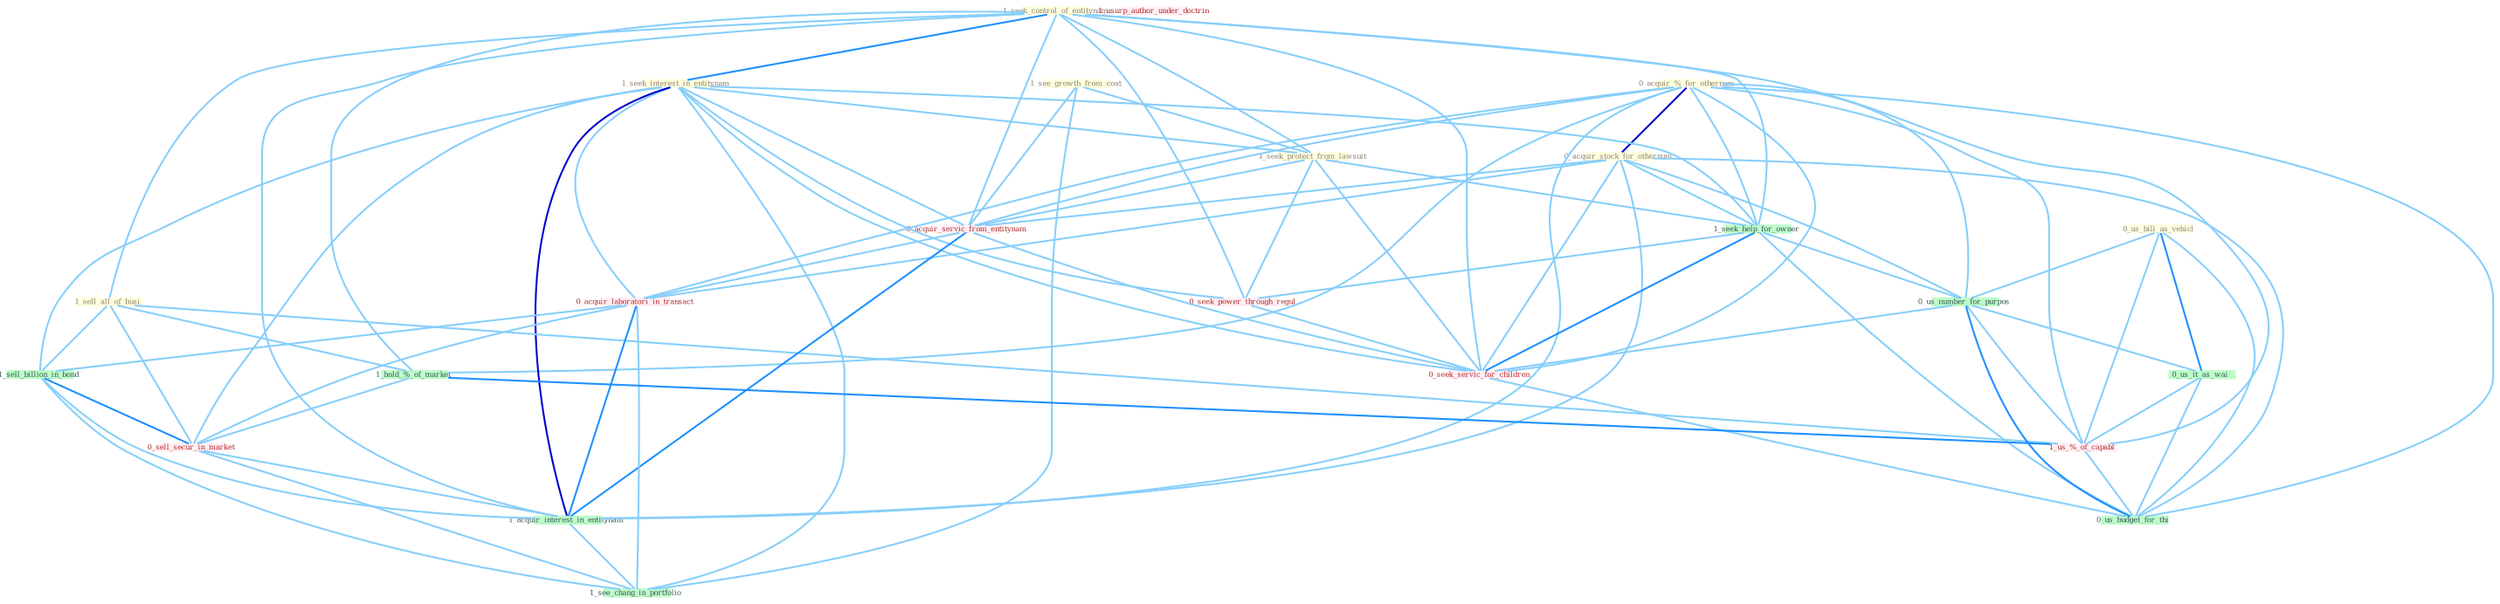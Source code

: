 Graph G{ 
    node
    [shape=polygon,style=filled,width=.5,height=.06,color="#BDFCC9",fixedsize=true,fontsize=4,
    fontcolor="#2f4f4f"];
    {node
    [color="#ffffe0", fontcolor="#8b7d6b"] "1_see_growth_from_coat " "1_seek_control_of_entitynam " "0_acquir_%_for_othernum " "1_seek_interest_in_entitynam " "0_acquir_stock_for_othernum " "1_sell_all_of_busi " "0_us_bill_as_vehicl " "1_seek_protect_from_lawsuit "}
{node [color="#fff0f5", fontcolor="#b22222"] "0_acquir_servic_from_entitynam " "0_seek_power_through_regul " "0_acquir_laboratori_in_transact " "1_usurp_author_under_doctrin " "1_us_%_of_capabl " "0_sell_secur_in_market " "0_seek_servic_for_children "}
edge [color="#B0E2FF"];

	"1_see_growth_from_coat " -- "1_seek_protect_from_lawsuit " [w="1", color="#87cefa" ];
	"1_see_growth_from_coat " -- "0_acquir_servic_from_entitynam " [w="1", color="#87cefa" ];
	"1_see_growth_from_coat " -- "1_see_chang_in_portfolio " [w="1", color="#87cefa" ];
	"1_seek_control_of_entitynam " -- "1_seek_interest_in_entitynam " [w="2", color="#1e90ff" , len=0.8];
	"1_seek_control_of_entitynam " -- "1_sell_all_of_busi " [w="1", color="#87cefa" ];
	"1_seek_control_of_entitynam " -- "1_seek_protect_from_lawsuit " [w="1", color="#87cefa" ];
	"1_seek_control_of_entitynam " -- "1_seek_help_for_owner " [w="1", color="#87cefa" ];
	"1_seek_control_of_entitynam " -- "0_acquir_servic_from_entitynam " [w="1", color="#87cefa" ];
	"1_seek_control_of_entitynam " -- "1_hold_%_of_market " [w="1", color="#87cefa" ];
	"1_seek_control_of_entitynam " -- "0_seek_power_through_regul " [w="1", color="#87cefa" ];
	"1_seek_control_of_entitynam " -- "1_us_%_of_capabl " [w="1", color="#87cefa" ];
	"1_seek_control_of_entitynam " -- "1_acquir_interest_in_entitynam " [w="1", color="#87cefa" ];
	"1_seek_control_of_entitynam " -- "0_seek_servic_for_children " [w="1", color="#87cefa" ];
	"0_acquir_%_for_othernum " -- "0_acquir_stock_for_othernum " [w="3", color="#0000cd" , len=0.6];
	"0_acquir_%_for_othernum " -- "1_seek_help_for_owner " [w="1", color="#87cefa" ];
	"0_acquir_%_for_othernum " -- "0_acquir_servic_from_entitynam " [w="1", color="#87cefa" ];
	"0_acquir_%_for_othernum " -- "1_hold_%_of_market " [w="1", color="#87cefa" ];
	"0_acquir_%_for_othernum " -- "0_us_number_for_purpos " [w="1", color="#87cefa" ];
	"0_acquir_%_for_othernum " -- "0_acquir_laboratori_in_transact " [w="1", color="#87cefa" ];
	"0_acquir_%_for_othernum " -- "1_us_%_of_capabl " [w="1", color="#87cefa" ];
	"0_acquir_%_for_othernum " -- "1_acquir_interest_in_entitynam " [w="1", color="#87cefa" ];
	"0_acquir_%_for_othernum " -- "0_seek_servic_for_children " [w="1", color="#87cefa" ];
	"0_acquir_%_for_othernum " -- "0_us_budget_for_thi " [w="1", color="#87cefa" ];
	"1_seek_interest_in_entitynam " -- "1_seek_protect_from_lawsuit " [w="1", color="#87cefa" ];
	"1_seek_interest_in_entitynam " -- "1_seek_help_for_owner " [w="1", color="#87cefa" ];
	"1_seek_interest_in_entitynam " -- "0_acquir_servic_from_entitynam " [w="1", color="#87cefa" ];
	"1_seek_interest_in_entitynam " -- "0_seek_power_through_regul " [w="1", color="#87cefa" ];
	"1_seek_interest_in_entitynam " -- "0_acquir_laboratori_in_transact " [w="1", color="#87cefa" ];
	"1_seek_interest_in_entitynam " -- "1_sell_billion_in_bond " [w="1", color="#87cefa" ];
	"1_seek_interest_in_entitynam " -- "0_sell_secur_in_market " [w="1", color="#87cefa" ];
	"1_seek_interest_in_entitynam " -- "1_acquir_interest_in_entitynam " [w="3", color="#0000cd" , len=0.6];
	"1_seek_interest_in_entitynam " -- "0_seek_servic_for_children " [w="1", color="#87cefa" ];
	"1_seek_interest_in_entitynam " -- "1_see_chang_in_portfolio " [w="1", color="#87cefa" ];
	"0_acquir_stock_for_othernum " -- "1_seek_help_for_owner " [w="1", color="#87cefa" ];
	"0_acquir_stock_for_othernum " -- "0_acquir_servic_from_entitynam " [w="1", color="#87cefa" ];
	"0_acquir_stock_for_othernum " -- "0_us_number_for_purpos " [w="1", color="#87cefa" ];
	"0_acquir_stock_for_othernum " -- "0_acquir_laboratori_in_transact " [w="1", color="#87cefa" ];
	"0_acquir_stock_for_othernum " -- "1_acquir_interest_in_entitynam " [w="1", color="#87cefa" ];
	"0_acquir_stock_for_othernum " -- "0_seek_servic_for_children " [w="1", color="#87cefa" ];
	"0_acquir_stock_for_othernum " -- "0_us_budget_for_thi " [w="1", color="#87cefa" ];
	"1_sell_all_of_busi " -- "1_hold_%_of_market " [w="1", color="#87cefa" ];
	"1_sell_all_of_busi " -- "1_sell_billion_in_bond " [w="1", color="#87cefa" ];
	"1_sell_all_of_busi " -- "1_us_%_of_capabl " [w="1", color="#87cefa" ];
	"1_sell_all_of_busi " -- "0_sell_secur_in_market " [w="1", color="#87cefa" ];
	"0_us_bill_as_vehicl " -- "0_us_number_for_purpos " [w="1", color="#87cefa" ];
	"0_us_bill_as_vehicl " -- "0_us_it_as_wai " [w="2", color="#1e90ff" , len=0.8];
	"0_us_bill_as_vehicl " -- "1_us_%_of_capabl " [w="1", color="#87cefa" ];
	"0_us_bill_as_vehicl " -- "0_us_budget_for_thi " [w="1", color="#87cefa" ];
	"1_seek_protect_from_lawsuit " -- "1_seek_help_for_owner " [w="1", color="#87cefa" ];
	"1_seek_protect_from_lawsuit " -- "0_acquir_servic_from_entitynam " [w="1", color="#87cefa" ];
	"1_seek_protect_from_lawsuit " -- "0_seek_power_through_regul " [w="1", color="#87cefa" ];
	"1_seek_protect_from_lawsuit " -- "0_seek_servic_for_children " [w="1", color="#87cefa" ];
	"1_seek_help_for_owner " -- "0_seek_power_through_regul " [w="1", color="#87cefa" ];
	"1_seek_help_for_owner " -- "0_us_number_for_purpos " [w="1", color="#87cefa" ];
	"1_seek_help_for_owner " -- "0_seek_servic_for_children " [w="2", color="#1e90ff" , len=0.8];
	"1_seek_help_for_owner " -- "0_us_budget_for_thi " [w="1", color="#87cefa" ];
	"0_acquir_servic_from_entitynam " -- "0_acquir_laboratori_in_transact " [w="1", color="#87cefa" ];
	"0_acquir_servic_from_entitynam " -- "1_acquir_interest_in_entitynam " [w="2", color="#1e90ff" , len=0.8];
	"0_acquir_servic_from_entitynam " -- "0_seek_servic_for_children " [w="1", color="#87cefa" ];
	"1_hold_%_of_market " -- "1_us_%_of_capabl " [w="2", color="#1e90ff" , len=0.8];
	"1_hold_%_of_market " -- "0_sell_secur_in_market " [w="1", color="#87cefa" ];
	"0_seek_power_through_regul " -- "0_seek_servic_for_children " [w="1", color="#87cefa" ];
	"0_us_number_for_purpos " -- "0_us_it_as_wai " [w="1", color="#87cefa" ];
	"0_us_number_for_purpos " -- "1_us_%_of_capabl " [w="1", color="#87cefa" ];
	"0_us_number_for_purpos " -- "0_seek_servic_for_children " [w="1", color="#87cefa" ];
	"0_us_number_for_purpos " -- "0_us_budget_for_thi " [w="2", color="#1e90ff" , len=0.8];
	"0_acquir_laboratori_in_transact " -- "1_sell_billion_in_bond " [w="1", color="#87cefa" ];
	"0_acquir_laboratori_in_transact " -- "0_sell_secur_in_market " [w="1", color="#87cefa" ];
	"0_acquir_laboratori_in_transact " -- "1_acquir_interest_in_entitynam " [w="2", color="#1e90ff" , len=0.8];
	"0_acquir_laboratori_in_transact " -- "1_see_chang_in_portfolio " [w="1", color="#87cefa" ];
	"1_sell_billion_in_bond " -- "0_sell_secur_in_market " [w="2", color="#1e90ff" , len=0.8];
	"1_sell_billion_in_bond " -- "1_acquir_interest_in_entitynam " [w="1", color="#87cefa" ];
	"1_sell_billion_in_bond " -- "1_see_chang_in_portfolio " [w="1", color="#87cefa" ];
	"0_us_it_as_wai " -- "1_us_%_of_capabl " [w="1", color="#87cefa" ];
	"0_us_it_as_wai " -- "0_us_budget_for_thi " [w="1", color="#87cefa" ];
	"1_us_%_of_capabl " -- "0_us_budget_for_thi " [w="1", color="#87cefa" ];
	"0_sell_secur_in_market " -- "1_acquir_interest_in_entitynam " [w="1", color="#87cefa" ];
	"0_sell_secur_in_market " -- "1_see_chang_in_portfolio " [w="1", color="#87cefa" ];
	"1_acquir_interest_in_entitynam " -- "1_see_chang_in_portfolio " [w="1", color="#87cefa" ];
	"0_seek_servic_for_children " -- "0_us_budget_for_thi " [w="1", color="#87cefa" ];
}